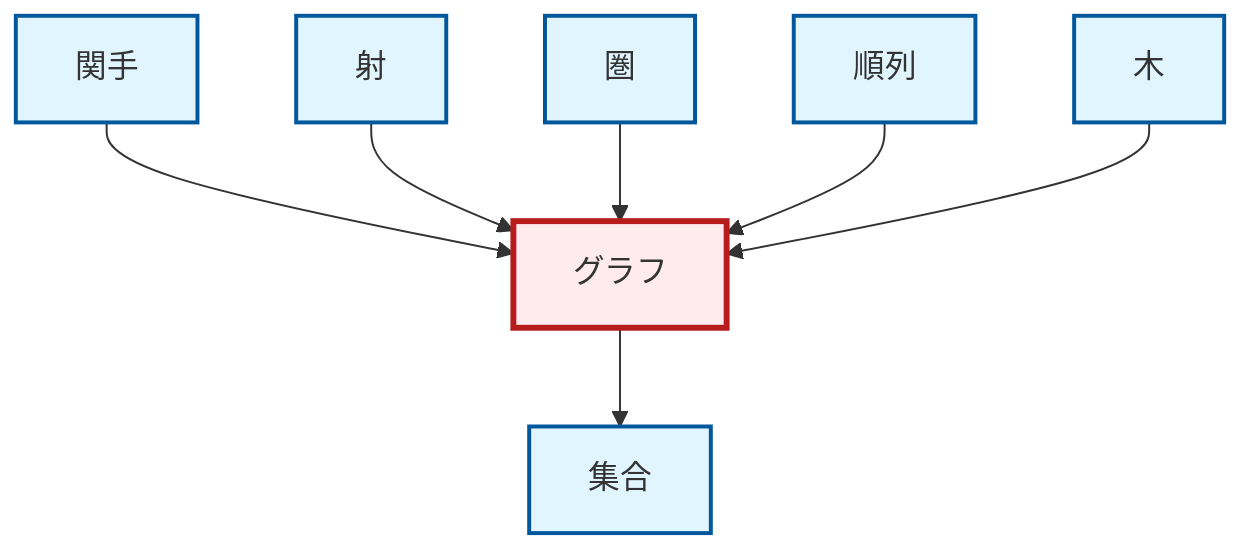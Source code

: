 graph TD
    classDef definition fill:#e1f5fe,stroke:#01579b,stroke-width:2px
    classDef theorem fill:#f3e5f5,stroke:#4a148c,stroke-width:2px
    classDef axiom fill:#fff3e0,stroke:#e65100,stroke-width:2px
    classDef example fill:#e8f5e9,stroke:#1b5e20,stroke-width:2px
    classDef current fill:#ffebee,stroke:#b71c1c,stroke-width:3px
    def-permutation["順列"]:::definition
    def-functor["関手"]:::definition
    def-morphism["射"]:::definition
    def-graph["グラフ"]:::definition
    def-category["圏"]:::definition
    def-tree["木"]:::definition
    def-set["集合"]:::definition
    def-functor --> def-graph
    def-graph --> def-set
    def-morphism --> def-graph
    def-category --> def-graph
    def-permutation --> def-graph
    def-tree --> def-graph
    class def-graph current